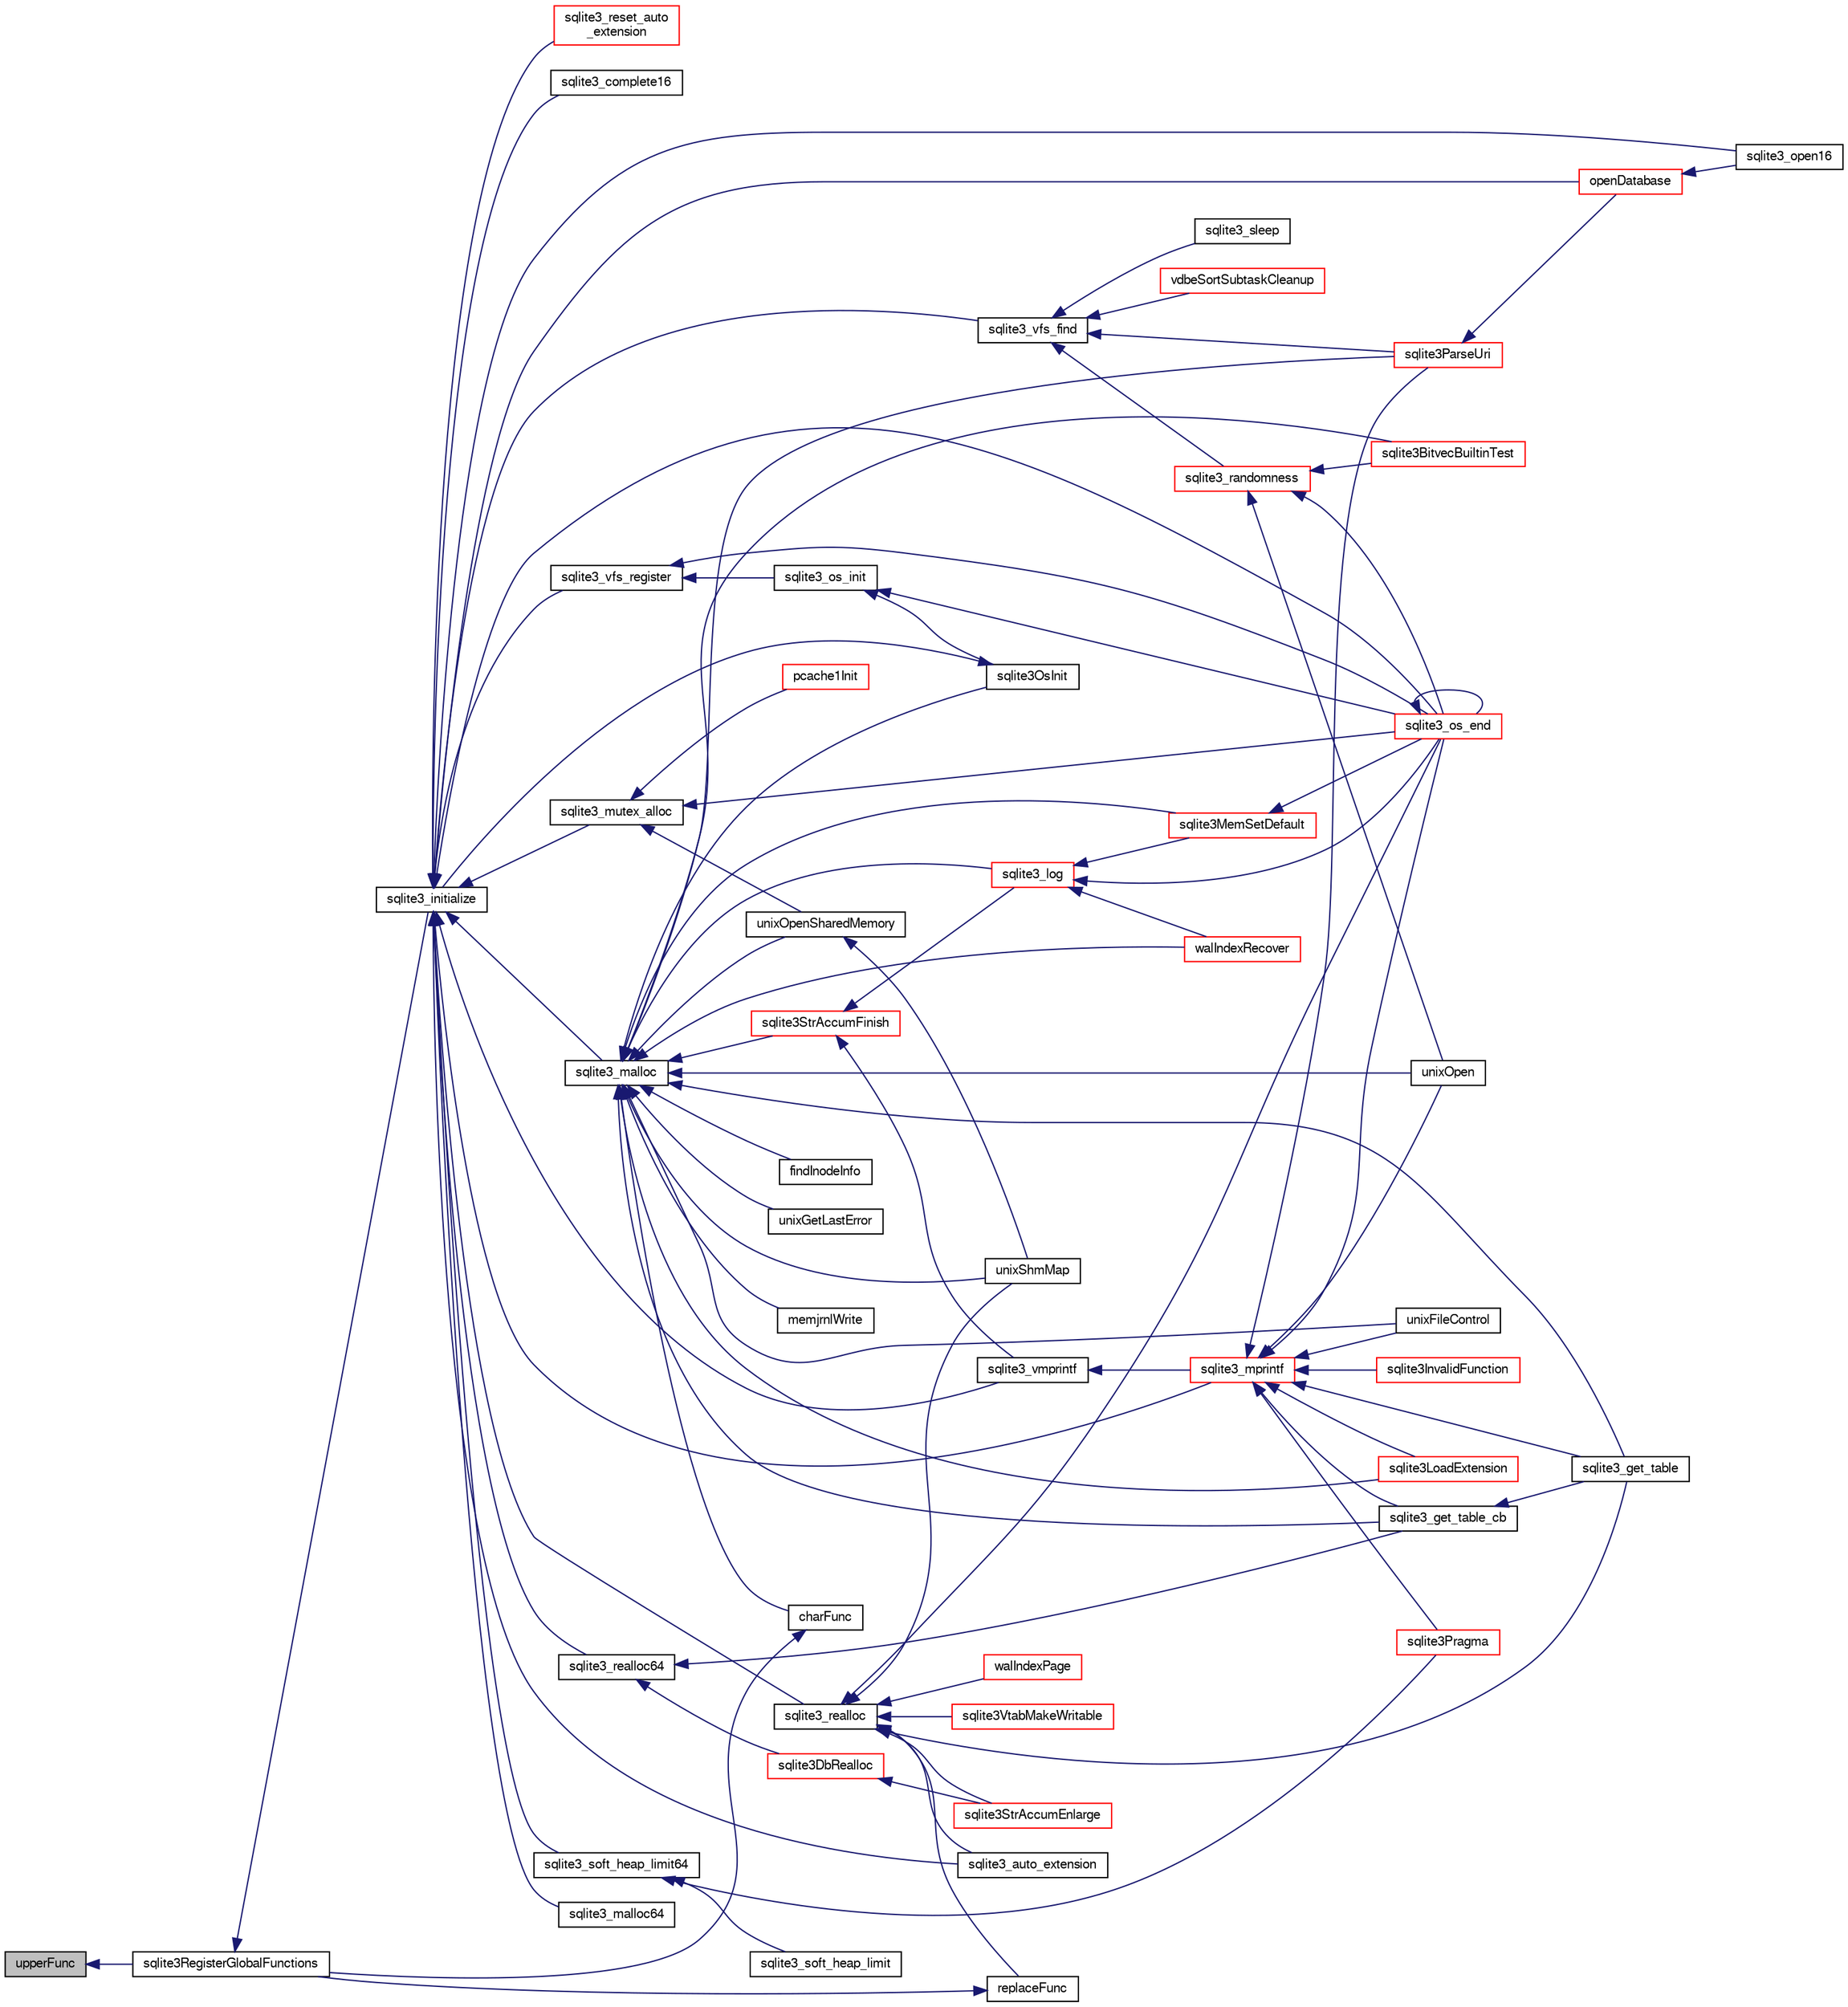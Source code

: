 digraph "upperFunc"
{
  edge [fontname="FreeSans",fontsize="10",labelfontname="FreeSans",labelfontsize="10"];
  node [fontname="FreeSans",fontsize="10",shape=record];
  rankdir="LR";
  Node854551 [label="upperFunc",height=0.2,width=0.4,color="black", fillcolor="grey75", style="filled", fontcolor="black"];
  Node854551 -> Node854552 [dir="back",color="midnightblue",fontsize="10",style="solid",fontname="FreeSans"];
  Node854552 [label="sqlite3RegisterGlobalFunctions",height=0.2,width=0.4,color="black", fillcolor="white", style="filled",URL="$sqlite3_8c.html#a9f75bd111010f29e1b8d74344473c4ec"];
  Node854552 -> Node854553 [dir="back",color="midnightblue",fontsize="10",style="solid",fontname="FreeSans"];
  Node854553 [label="sqlite3_initialize",height=0.2,width=0.4,color="black", fillcolor="white", style="filled",URL="$sqlite3_8h.html#ab0c0ee2d5d4cf8b28e9572296a8861df"];
  Node854553 -> Node854554 [dir="back",color="midnightblue",fontsize="10",style="solid",fontname="FreeSans"];
  Node854554 [label="sqlite3_vfs_find",height=0.2,width=0.4,color="black", fillcolor="white", style="filled",URL="$sqlite3_8h.html#ac201a26de3dfa1d6deb8069eb8d95627"];
  Node854554 -> Node854555 [dir="back",color="midnightblue",fontsize="10",style="solid",fontname="FreeSans"];
  Node854555 [label="sqlite3_randomness",height=0.2,width=0.4,color="red", fillcolor="white", style="filled",URL="$sqlite3_8h.html#aa452ad88657d4606e137b09c4e9315c7"];
  Node854555 -> Node854559 [dir="back",color="midnightblue",fontsize="10",style="solid",fontname="FreeSans"];
  Node854559 [label="unixOpen",height=0.2,width=0.4,color="black", fillcolor="white", style="filled",URL="$sqlite3_8c.html#a8ed5efc47b6e14f7805cd1bb9b215775"];
  Node854555 -> Node854560 [dir="back",color="midnightblue",fontsize="10",style="solid",fontname="FreeSans"];
  Node854560 [label="sqlite3_os_end",height=0.2,width=0.4,color="red", fillcolor="white", style="filled",URL="$sqlite3_8h.html#a2288c95881ecca13d994e42b6a958906"];
  Node854560 -> Node854560 [dir="back",color="midnightblue",fontsize="10",style="solid",fontname="FreeSans"];
  Node854555 -> Node854562 [dir="back",color="midnightblue",fontsize="10",style="solid",fontname="FreeSans"];
  Node854562 [label="sqlite3BitvecBuiltinTest",height=0.2,width=0.4,color="red", fillcolor="white", style="filled",URL="$sqlite3_8c.html#a9b4e3e921ce1ede6f10a9106c034ff9b"];
  Node854554 -> Node854958 [dir="back",color="midnightblue",fontsize="10",style="solid",fontname="FreeSans"];
  Node854958 [label="vdbeSortSubtaskCleanup",height=0.2,width=0.4,color="red", fillcolor="white", style="filled",URL="$sqlite3_8c.html#abc8ce4c3ef58cc10f5b27642aab32b30"];
  Node854554 -> Node854961 [dir="back",color="midnightblue",fontsize="10",style="solid",fontname="FreeSans"];
  Node854961 [label="sqlite3ParseUri",height=0.2,width=0.4,color="red", fillcolor="white", style="filled",URL="$sqlite3_8c.html#aaa912f29a67460d8b2186c97056e8767"];
  Node854961 -> Node854804 [dir="back",color="midnightblue",fontsize="10",style="solid",fontname="FreeSans"];
  Node854804 [label="openDatabase",height=0.2,width=0.4,color="red", fillcolor="white", style="filled",URL="$sqlite3_8c.html#a6a9c3bc3a64234e863413f41db473758"];
  Node854804 -> Node854807 [dir="back",color="midnightblue",fontsize="10",style="solid",fontname="FreeSans"];
  Node854807 [label="sqlite3_open16",height=0.2,width=0.4,color="black", fillcolor="white", style="filled",URL="$sqlite3_8h.html#adbc401bb96713f32e553db32f6f3ca33"];
  Node854554 -> Node854962 [dir="back",color="midnightblue",fontsize="10",style="solid",fontname="FreeSans"];
  Node854962 [label="sqlite3_sleep",height=0.2,width=0.4,color="black", fillcolor="white", style="filled",URL="$sqlite3_8h.html#ad0c133ddbbecb6433f3c6ebef8966efa"];
  Node854553 -> Node854963 [dir="back",color="midnightblue",fontsize="10",style="solid",fontname="FreeSans"];
  Node854963 [label="sqlite3_vfs_register",height=0.2,width=0.4,color="black", fillcolor="white", style="filled",URL="$sqlite3_8h.html#a7184b289ccd4c4c7200589137d88c4ae"];
  Node854963 -> Node854964 [dir="back",color="midnightblue",fontsize="10",style="solid",fontname="FreeSans"];
  Node854964 [label="sqlite3_os_init",height=0.2,width=0.4,color="black", fillcolor="white", style="filled",URL="$sqlite3_8h.html#acebc2290d00a32d3afe2361f2979038b"];
  Node854964 -> Node854965 [dir="back",color="midnightblue",fontsize="10",style="solid",fontname="FreeSans"];
  Node854965 [label="sqlite3OsInit",height=0.2,width=0.4,color="black", fillcolor="white", style="filled",URL="$sqlite3_8c.html#afeaa886fe1ca086a30fd278b1d069762"];
  Node854965 -> Node854553 [dir="back",color="midnightblue",fontsize="10",style="solid",fontname="FreeSans"];
  Node854964 -> Node854560 [dir="back",color="midnightblue",fontsize="10",style="solid",fontname="FreeSans"];
  Node854963 -> Node854560 [dir="back",color="midnightblue",fontsize="10",style="solid",fontname="FreeSans"];
  Node854553 -> Node854966 [dir="back",color="midnightblue",fontsize="10",style="solid",fontname="FreeSans"];
  Node854966 [label="sqlite3_mutex_alloc",height=0.2,width=0.4,color="black", fillcolor="white", style="filled",URL="$sqlite3_8h.html#aa3f89418cd18e99596435c958b29b650"];
  Node854966 -> Node854967 [dir="back",color="midnightblue",fontsize="10",style="solid",fontname="FreeSans"];
  Node854967 [label="unixOpenSharedMemory",height=0.2,width=0.4,color="black", fillcolor="white", style="filled",URL="$sqlite3_8c.html#a30775afa2e08ca6ddc7853326afed7c7"];
  Node854967 -> Node854968 [dir="back",color="midnightblue",fontsize="10",style="solid",fontname="FreeSans"];
  Node854968 [label="unixShmMap",height=0.2,width=0.4,color="black", fillcolor="white", style="filled",URL="$sqlite3_8c.html#aeaa77f0ab08a4f4ee5f86e8c9727e974"];
  Node854966 -> Node854560 [dir="back",color="midnightblue",fontsize="10",style="solid",fontname="FreeSans"];
  Node854966 -> Node854969 [dir="back",color="midnightblue",fontsize="10",style="solid",fontname="FreeSans"];
  Node854969 [label="pcache1Init",height=0.2,width=0.4,color="red", fillcolor="white", style="filled",URL="$sqlite3_8c.html#a05e9c1daf3dd812db1d769b69b20e069"];
  Node854553 -> Node855039 [dir="back",color="midnightblue",fontsize="10",style="solid",fontname="FreeSans"];
  Node855039 [label="sqlite3_soft_heap_limit64",height=0.2,width=0.4,color="black", fillcolor="white", style="filled",URL="$sqlite3_8h.html#ab37b3a4d1652e3acb2c43d1252e6b852"];
  Node855039 -> Node855040 [dir="back",color="midnightblue",fontsize="10",style="solid",fontname="FreeSans"];
  Node855040 [label="sqlite3_soft_heap_limit",height=0.2,width=0.4,color="black", fillcolor="white", style="filled",URL="$sqlite3_8h.html#a18c3472581de3072201723e798524fdc"];
  Node855039 -> Node854647 [dir="back",color="midnightblue",fontsize="10",style="solid",fontname="FreeSans"];
  Node854647 [label="sqlite3Pragma",height=0.2,width=0.4,color="red", fillcolor="white", style="filled",URL="$sqlite3_8c.html#a111391370f58f8e6a6eca51fd34d62ed"];
  Node854553 -> Node855041 [dir="back",color="midnightblue",fontsize="10",style="solid",fontname="FreeSans"];
  Node855041 [label="sqlite3_malloc",height=0.2,width=0.4,color="black", fillcolor="white", style="filled",URL="$sqlite3_8h.html#a510e31845345737f17d86ce0b2328356"];
  Node855041 -> Node854965 [dir="back",color="midnightblue",fontsize="10",style="solid",fontname="FreeSans"];
  Node855041 -> Node855037 [dir="back",color="midnightblue",fontsize="10",style="solid",fontname="FreeSans"];
  Node855037 [label="sqlite3MemSetDefault",height=0.2,width=0.4,color="red", fillcolor="white", style="filled",URL="$sqlite3_8c.html#a162fbfd727e92c5f8f72625b5ff62549"];
  Node855037 -> Node854560 [dir="back",color="midnightblue",fontsize="10",style="solid",fontname="FreeSans"];
  Node855041 -> Node855042 [dir="back",color="midnightblue",fontsize="10",style="solid",fontname="FreeSans"];
  Node855042 [label="sqlite3StrAccumFinish",height=0.2,width=0.4,color="red", fillcolor="white", style="filled",URL="$sqlite3_8c.html#adb7f26b10ac1b847db6f000ef4c2e2ba"];
  Node855042 -> Node855116 [dir="back",color="midnightblue",fontsize="10",style="solid",fontname="FreeSans"];
  Node855116 [label="sqlite3_vmprintf",height=0.2,width=0.4,color="black", fillcolor="white", style="filled",URL="$sqlite3_8h.html#ac240de67ddf003828f16a6d9dd3fa3ca"];
  Node855116 -> Node855117 [dir="back",color="midnightblue",fontsize="10",style="solid",fontname="FreeSans"];
  Node855117 [label="sqlite3_mprintf",height=0.2,width=0.4,color="red", fillcolor="white", style="filled",URL="$sqlite3_8h.html#a9533933e57f7ccbb48c32041ce3a8862"];
  Node855117 -> Node854558 [dir="back",color="midnightblue",fontsize="10",style="solid",fontname="FreeSans"];
  Node854558 [label="unixFileControl",height=0.2,width=0.4,color="black", fillcolor="white", style="filled",URL="$sqlite3_8c.html#ad71f213fa385cc58f307cefd953c03ae"];
  Node855117 -> Node854559 [dir="back",color="midnightblue",fontsize="10",style="solid",fontname="FreeSans"];
  Node855117 -> Node854560 [dir="back",color="midnightblue",fontsize="10",style="solid",fontname="FreeSans"];
  Node855117 -> Node855118 [dir="back",color="midnightblue",fontsize="10",style="solid",fontname="FreeSans"];
  Node855118 [label="sqlite3InvalidFunction",height=0.2,width=0.4,color="red", fillcolor="white", style="filled",URL="$sqlite3_8c.html#af6025be1f4733eabe60702a187c97da9"];
  Node855117 -> Node855120 [dir="back",color="midnightblue",fontsize="10",style="solid",fontname="FreeSans"];
  Node855120 [label="sqlite3LoadExtension",height=0.2,width=0.4,color="red", fillcolor="white", style="filled",URL="$sqlite3_8c.html#a3b46232455de4779a67c63b2c9004245"];
  Node855117 -> Node854647 [dir="back",color="midnightblue",fontsize="10",style="solid",fontname="FreeSans"];
  Node855117 -> Node855123 [dir="back",color="midnightblue",fontsize="10",style="solid",fontname="FreeSans"];
  Node855123 [label="sqlite3_get_table_cb",height=0.2,width=0.4,color="black", fillcolor="white", style="filled",URL="$sqlite3_8c.html#a1dbaba1b543953c0dade97357c5866b1"];
  Node855123 -> Node854763 [dir="back",color="midnightblue",fontsize="10",style="solid",fontname="FreeSans"];
  Node854763 [label="sqlite3_get_table",height=0.2,width=0.4,color="black", fillcolor="white", style="filled",URL="$sqlite3_8h.html#a5effeac4e12df57beaa35c5be1f61579"];
  Node855117 -> Node854763 [dir="back",color="midnightblue",fontsize="10",style="solid",fontname="FreeSans"];
  Node855117 -> Node854961 [dir="back",color="midnightblue",fontsize="10",style="solid",fontname="FreeSans"];
  Node855042 -> Node855226 [dir="back",color="midnightblue",fontsize="10",style="solid",fontname="FreeSans"];
  Node855226 [label="sqlite3_log",height=0.2,width=0.4,color="red", fillcolor="white", style="filled",URL="$sqlite3_8h.html#a298c9699bf9c143662c6b1fec4b2dc3b"];
  Node855226 -> Node855037 [dir="back",color="midnightblue",fontsize="10",style="solid",fontname="FreeSans"];
  Node855226 -> Node854560 [dir="back",color="midnightblue",fontsize="10",style="solid",fontname="FreeSans"];
  Node855226 -> Node855155 [dir="back",color="midnightblue",fontsize="10",style="solid",fontname="FreeSans"];
  Node855155 [label="walIndexRecover",height=0.2,width=0.4,color="red", fillcolor="white", style="filled",URL="$sqlite3_8c.html#ab4ee99f3710323acbeb6c495dd18d205"];
  Node855041 -> Node855226 [dir="back",color="midnightblue",fontsize="10",style="solid",fontname="FreeSans"];
  Node855041 -> Node855305 [dir="back",color="midnightblue",fontsize="10",style="solid",fontname="FreeSans"];
  Node855305 [label="findInodeInfo",height=0.2,width=0.4,color="black", fillcolor="white", style="filled",URL="$sqlite3_8c.html#ac92c39062e69a79c4a62dfd55242c782"];
  Node855041 -> Node854558 [dir="back",color="midnightblue",fontsize="10",style="solid",fontname="FreeSans"];
  Node855041 -> Node854967 [dir="back",color="midnightblue",fontsize="10",style="solid",fontname="FreeSans"];
  Node855041 -> Node854968 [dir="back",color="midnightblue",fontsize="10",style="solid",fontname="FreeSans"];
  Node855041 -> Node854559 [dir="back",color="midnightblue",fontsize="10",style="solid",fontname="FreeSans"];
  Node855041 -> Node855138 [dir="back",color="midnightblue",fontsize="10",style="solid",fontname="FreeSans"];
  Node855138 [label="unixGetLastError",height=0.2,width=0.4,color="black", fillcolor="white", style="filled",URL="$sqlite3_8c.html#aed1e42f49d74b419c3c85b559dd61240"];
  Node855041 -> Node854562 [dir="back",color="midnightblue",fontsize="10",style="solid",fontname="FreeSans"];
  Node855041 -> Node855155 [dir="back",color="midnightblue",fontsize="10",style="solid",fontname="FreeSans"];
  Node855041 -> Node855306 [dir="back",color="midnightblue",fontsize="10",style="solid",fontname="FreeSans"];
  Node855306 [label="memjrnlWrite",height=0.2,width=0.4,color="black", fillcolor="white", style="filled",URL="$sqlite3_8c.html#af8bd7d5d7eafce5542f8de300a120c47"];
  Node855041 -> Node855307 [dir="back",color="midnightblue",fontsize="10",style="solid",fontname="FreeSans"];
  Node855307 [label="charFunc",height=0.2,width=0.4,color="black", fillcolor="white", style="filled",URL="$sqlite3_8c.html#ab9b72ce47fcea3c3b92e816435a0fd91"];
  Node855307 -> Node854552 [dir="back",color="midnightblue",fontsize="10",style="solid",fontname="FreeSans"];
  Node855041 -> Node855120 [dir="back",color="midnightblue",fontsize="10",style="solid",fontname="FreeSans"];
  Node855041 -> Node855123 [dir="back",color="midnightblue",fontsize="10",style="solid",fontname="FreeSans"];
  Node855041 -> Node854763 [dir="back",color="midnightblue",fontsize="10",style="solid",fontname="FreeSans"];
  Node855041 -> Node854961 [dir="back",color="midnightblue",fontsize="10",style="solid",fontname="FreeSans"];
  Node854553 -> Node855308 [dir="back",color="midnightblue",fontsize="10",style="solid",fontname="FreeSans"];
  Node855308 [label="sqlite3_malloc64",height=0.2,width=0.4,color="black", fillcolor="white", style="filled",URL="$sqlite3_8h.html#a12b7ee85e539ea28c130c5c75b96a82a"];
  Node854553 -> Node855309 [dir="back",color="midnightblue",fontsize="10",style="solid",fontname="FreeSans"];
  Node855309 [label="sqlite3_realloc",height=0.2,width=0.4,color="black", fillcolor="white", style="filled",URL="$sqlite3_8h.html#a627f0eeface58024ef47403d8cc76b35"];
  Node855309 -> Node855310 [dir="back",color="midnightblue",fontsize="10",style="solid",fontname="FreeSans"];
  Node855310 [label="sqlite3StrAccumEnlarge",height=0.2,width=0.4,color="red", fillcolor="white", style="filled",URL="$sqlite3_8c.html#a38976500a97c69d65086eeccca82dd96"];
  Node855309 -> Node854968 [dir="back",color="midnightblue",fontsize="10",style="solid",fontname="FreeSans"];
  Node855309 -> Node854560 [dir="back",color="midnightblue",fontsize="10",style="solid",fontname="FreeSans"];
  Node855309 -> Node855316 [dir="back",color="midnightblue",fontsize="10",style="solid",fontname="FreeSans"];
  Node855316 [label="walIndexPage",height=0.2,width=0.4,color="red", fillcolor="white", style="filled",URL="$sqlite3_8c.html#affd3251fd1aa1218170d421177256e24"];
  Node855309 -> Node855179 [dir="back",color="midnightblue",fontsize="10",style="solid",fontname="FreeSans"];
  Node855179 [label="replaceFunc",height=0.2,width=0.4,color="black", fillcolor="white", style="filled",URL="$sqlite3_8c.html#a752b98a7c55d204c397a4902b49b1ce4"];
  Node855179 -> Node854552 [dir="back",color="midnightblue",fontsize="10",style="solid",fontname="FreeSans"];
  Node855309 -> Node855325 [dir="back",color="midnightblue",fontsize="10",style="solid",fontname="FreeSans"];
  Node855325 [label="sqlite3_auto_extension",height=0.2,width=0.4,color="black", fillcolor="white", style="filled",URL="$sqlite3_8h.html#a85a95b45e94f6bcd52aa39b6acdb36d7"];
  Node855309 -> Node854763 [dir="back",color="midnightblue",fontsize="10",style="solid",fontname="FreeSans"];
  Node855309 -> Node855326 [dir="back",color="midnightblue",fontsize="10",style="solid",fontname="FreeSans"];
  Node855326 [label="sqlite3VtabMakeWritable",height=0.2,width=0.4,color="red", fillcolor="white", style="filled",URL="$sqlite3_8c.html#a58c646608238d2619371c3e8b6bc0d86"];
  Node854553 -> Node855327 [dir="back",color="midnightblue",fontsize="10",style="solid",fontname="FreeSans"];
  Node855327 [label="sqlite3_realloc64",height=0.2,width=0.4,color="black", fillcolor="white", style="filled",URL="$sqlite3_8h.html#afe88c85e9f864a3fd92941cad197245d"];
  Node855327 -> Node855328 [dir="back",color="midnightblue",fontsize="10",style="solid",fontname="FreeSans"];
  Node855328 [label="sqlite3DbRealloc",height=0.2,width=0.4,color="red", fillcolor="white", style="filled",URL="$sqlite3_8c.html#ae028f4902a9d29bcaf310ff289ee87dc"];
  Node855328 -> Node855310 [dir="back",color="midnightblue",fontsize="10",style="solid",fontname="FreeSans"];
  Node855327 -> Node855123 [dir="back",color="midnightblue",fontsize="10",style="solid",fontname="FreeSans"];
  Node854553 -> Node855116 [dir="back",color="midnightblue",fontsize="10",style="solid",fontname="FreeSans"];
  Node854553 -> Node855117 [dir="back",color="midnightblue",fontsize="10",style="solid",fontname="FreeSans"];
  Node854553 -> Node854560 [dir="back",color="midnightblue",fontsize="10",style="solid",fontname="FreeSans"];
  Node854553 -> Node855325 [dir="back",color="midnightblue",fontsize="10",style="solid",fontname="FreeSans"];
  Node854553 -> Node855427 [dir="back",color="midnightblue",fontsize="10",style="solid",fontname="FreeSans"];
  Node855427 [label="sqlite3_reset_auto\l_extension",height=0.2,width=0.4,color="red", fillcolor="white", style="filled",URL="$sqlite3_8h.html#ac33f4064ae6690cada7bdc89e8153ffc"];
  Node854553 -> Node855292 [dir="back",color="midnightblue",fontsize="10",style="solid",fontname="FreeSans"];
  Node855292 [label="sqlite3_complete16",height=0.2,width=0.4,color="black", fillcolor="white", style="filled",URL="$sqlite3_8h.html#a3260341c2ef82787acca48414a1d03a1"];
  Node854553 -> Node854804 [dir="back",color="midnightblue",fontsize="10",style="solid",fontname="FreeSans"];
  Node854553 -> Node854807 [dir="back",color="midnightblue",fontsize="10",style="solid",fontname="FreeSans"];
}

